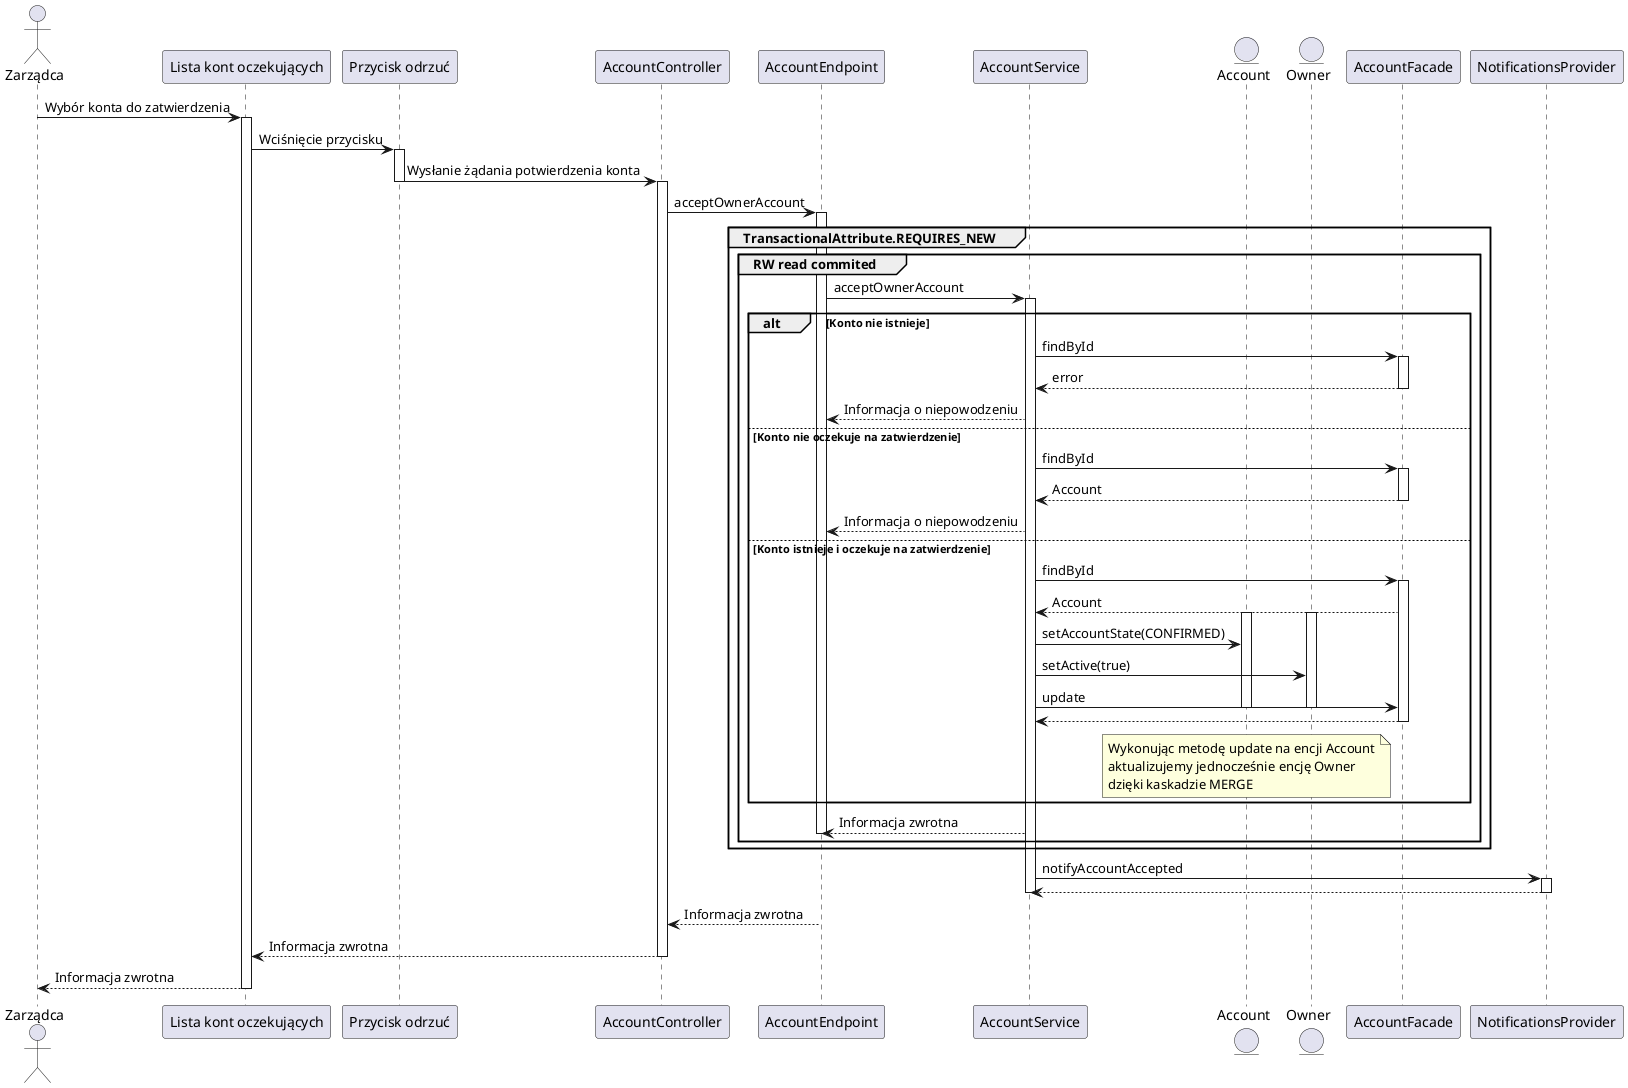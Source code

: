 @startuml
actor Zarządca
Zarządca -> "Lista kont oczekujących" : Wybór konta do zatwierdzenia
activate "Lista kont oczekujących"

"Lista kont oczekujących" -> "Przycisk odrzuć" : Wciśnięcie przycisku
activate "Przycisk odrzuć"
"Przycisk odrzuć" -> AccountController : Wysłanie żądania potwierdzenia konta
deactivate "Przycisk odrzuć"
activate AccountController
AccountController -> AccountEndpoint : acceptOwnerAccount
group TransactionalAttribute.REQUIRES_NEW
group RW read commited
        activate AccountEndpoint
        AccountEndpoint -> AccountService : acceptOwnerAccount
        entity Account
        entity Owner
        activate AccountService
            alt Konto nie istnieje
                AccountService -> AccountFacade : findById
                 activate AccountFacade
                AccountFacade --> AccountService : error
                deactivate AccountFacade
                AccountService --> AccountEndpoint: Informacja o niepowodzeniu
            else Konto nie oczekuje na zatwierdzenie
                AccountService -> AccountFacade : findById
                activate AccountFacade
                AccountFacade --> AccountService : Account
                deactivate AccountFacade
                AccountService --> AccountEndpoint: Informacja o niepowodzeniu
            else Konto istnieje i oczekuje na zatwierdzenie
                AccountService -> AccountFacade : findById
                activate AccountFacade
                AccountFacade --> AccountService : Account
                activate Account
                activate Owner
                AccountService -> Account : setAccountState(CONFIRMED)
                AccountService -> Owner : setActive(true)
                AccountService -> AccountFacade : update
                deactivate Account
                deactivate Owner
                AccountFacade --> AccountService
                 note over Account: Wykonując metodę update na encji Account\naktualizujemy jednocześnie encję Owner\ndzięki kaskadzie MERGE
                deactivate AccountFacade
            end
        AccountService --> AccountEndpoint : Informacja zwrotna
        deactivate AccountEndpoint
    end
end
AccountService -> NotificationsProvider : notifyAccountAccepted
activate NotificationsProvider
NotificationsProvider --> AccountService
deactivate AccountService
deactivate NotificationsProvider
AccountEndpoint --> AccountController : Informacja zwrotna
AccountController --> "Lista kont oczekujących" :  Informacja zwrotna
deactivate AccountController
return Informacja zwrotna
deactivate Zarządca
@enduml
